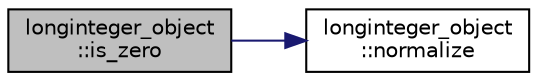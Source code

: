 digraph "longinteger_object::is_zero"
{
  edge [fontname="Helvetica",fontsize="10",labelfontname="Helvetica",labelfontsize="10"];
  node [fontname="Helvetica",fontsize="10",shape=record];
  rankdir="LR";
  Node2042 [label="longinteger_object\l::is_zero",height=0.2,width=0.4,color="black", fillcolor="grey75", style="filled", fontcolor="black"];
  Node2042 -> Node2043 [color="midnightblue",fontsize="10",style="solid",fontname="Helvetica"];
  Node2043 [label="longinteger_object\l::normalize",height=0.2,width=0.4,color="black", fillcolor="white", style="filled",URL="$dd/d7e/classlonginteger__object.html#ae27040d862a5624e98fc9582daa889ee"];
}
